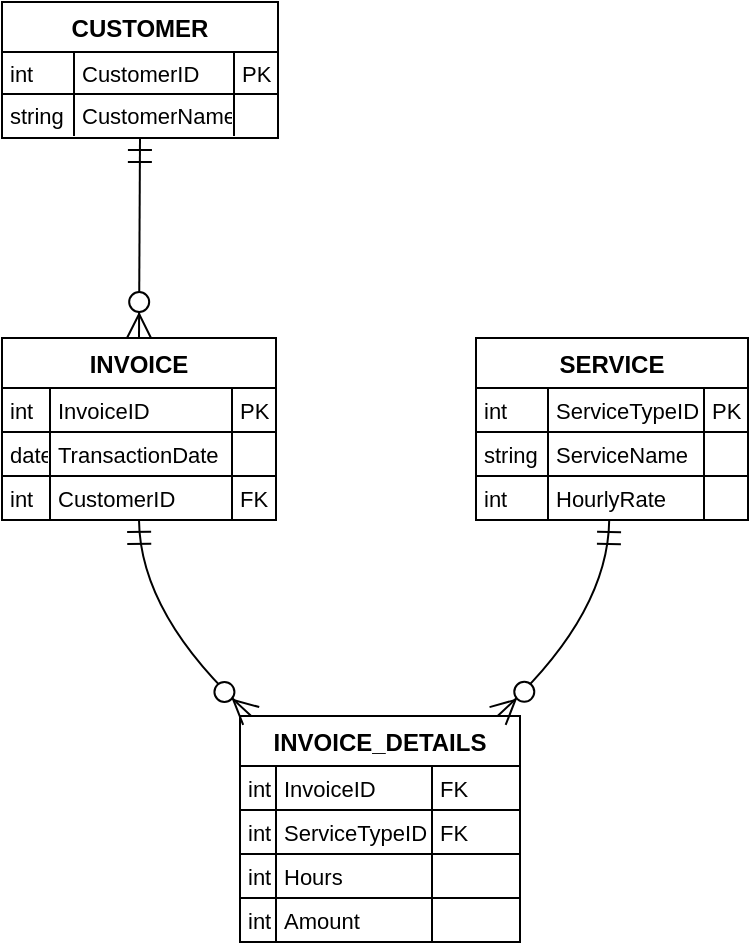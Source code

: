 <mxfile version="26.1.1">
  <diagram name="Page-1" id="bpu2CdEgSA8cAac30MOb">
    <mxGraphModel dx="1290" dy="522" grid="1" gridSize="10" guides="1" tooltips="1" connect="1" arrows="1" fold="1" page="1" pageScale="1" pageWidth="827" pageHeight="1169" math="0" shadow="0">
      <root>
        <mxCell id="0" />
        <mxCell id="1" parent="0" />
        <mxCell id="kI9VANgUKEvqyrzOl5GR-1" value="CUSTOMER" style="shape=table;startSize=25;container=1;collapsible=0;childLayout=tableLayout;fixedRows=1;rowLines=1;fontStyle=1;align=center;resizeLast=1;" vertex="1" parent="1">
          <mxGeometry x="20" y="20" width="138" height="68" as="geometry" />
        </mxCell>
        <mxCell id="kI9VANgUKEvqyrzOl5GR-2" style="shape=tableRow;horizontal=0;startSize=0;swimlaneHead=0;swimlaneBody=0;fillColor=none;collapsible=0;dropTarget=0;points=[[0,0.5],[1,0.5]];portConstraint=eastwest;top=0;left=0;right=0;bottom=0;" vertex="1" parent="kI9VANgUKEvqyrzOl5GR-1">
          <mxGeometry y="25" width="138" height="21" as="geometry" />
        </mxCell>
        <mxCell id="kI9VANgUKEvqyrzOl5GR-3" value="int" style="shape=partialRectangle;connectable=0;fillColor=none;top=0;left=0;bottom=0;right=0;align=left;spacingLeft=2;overflow=hidden;fontSize=11;" vertex="1" parent="kI9VANgUKEvqyrzOl5GR-2">
          <mxGeometry width="36" height="21" as="geometry">
            <mxRectangle width="36" height="21" as="alternateBounds" />
          </mxGeometry>
        </mxCell>
        <mxCell id="kI9VANgUKEvqyrzOl5GR-4" value="CustomerID" style="shape=partialRectangle;connectable=0;fillColor=none;top=0;left=0;bottom=0;right=0;align=left;spacingLeft=2;overflow=hidden;fontSize=11;" vertex="1" parent="kI9VANgUKEvqyrzOl5GR-2">
          <mxGeometry x="36" width="80" height="21" as="geometry">
            <mxRectangle width="80" height="21" as="alternateBounds" />
          </mxGeometry>
        </mxCell>
        <mxCell id="kI9VANgUKEvqyrzOl5GR-5" value="PK" style="shape=partialRectangle;connectable=0;fillColor=none;top=0;left=0;bottom=0;right=0;align=left;spacingLeft=2;overflow=hidden;fontSize=11;" vertex="1" parent="kI9VANgUKEvqyrzOl5GR-2">
          <mxGeometry x="116" width="22" height="21" as="geometry">
            <mxRectangle width="22" height="21" as="alternateBounds" />
          </mxGeometry>
        </mxCell>
        <mxCell id="kI9VANgUKEvqyrzOl5GR-6" style="shape=tableRow;horizontal=0;startSize=0;swimlaneHead=0;swimlaneBody=0;fillColor=none;collapsible=0;dropTarget=0;points=[[0,0.5],[1,0.5]];portConstraint=eastwest;top=0;left=0;right=0;bottom=0;" vertex="1" parent="kI9VANgUKEvqyrzOl5GR-1">
          <mxGeometry y="46" width="138" height="21" as="geometry" />
        </mxCell>
        <mxCell id="kI9VANgUKEvqyrzOl5GR-7" value="string" style="shape=partialRectangle;connectable=0;fillColor=none;top=0;left=0;bottom=0;right=0;align=left;spacingLeft=2;overflow=hidden;fontSize=11;" vertex="1" parent="kI9VANgUKEvqyrzOl5GR-6">
          <mxGeometry width="36" height="21" as="geometry">
            <mxRectangle width="36" height="21" as="alternateBounds" />
          </mxGeometry>
        </mxCell>
        <mxCell id="kI9VANgUKEvqyrzOl5GR-8" value="CustomerName" style="shape=partialRectangle;connectable=0;fillColor=none;top=0;left=0;bottom=0;right=0;align=left;spacingLeft=2;overflow=hidden;fontSize=11;" vertex="1" parent="kI9VANgUKEvqyrzOl5GR-6">
          <mxGeometry x="36" width="80" height="21" as="geometry">
            <mxRectangle width="80" height="21" as="alternateBounds" />
          </mxGeometry>
        </mxCell>
        <mxCell id="kI9VANgUKEvqyrzOl5GR-9" value="" style="shape=partialRectangle;connectable=0;fillColor=none;top=0;left=0;bottom=0;right=0;align=left;spacingLeft=2;overflow=hidden;fontSize=11;" vertex="1" parent="kI9VANgUKEvqyrzOl5GR-6">
          <mxGeometry x="116" width="22" height="21" as="geometry">
            <mxRectangle width="22" height="21" as="alternateBounds" />
          </mxGeometry>
        </mxCell>
        <mxCell id="kI9VANgUKEvqyrzOl5GR-10" value="INVOICE" style="shape=table;startSize=25;container=1;collapsible=0;childLayout=tableLayout;fixedRows=1;rowLines=1;fontStyle=1;align=center;resizeLast=1;" vertex="1" parent="1">
          <mxGeometry x="20" y="188" width="137" height="91" as="geometry" />
        </mxCell>
        <mxCell id="kI9VANgUKEvqyrzOl5GR-11" style="shape=tableRow;horizontal=0;startSize=0;swimlaneHead=0;swimlaneBody=0;fillColor=none;collapsible=0;dropTarget=0;points=[[0,0.5],[1,0.5]];portConstraint=eastwest;top=0;left=0;right=0;bottom=0;" vertex="1" parent="kI9VANgUKEvqyrzOl5GR-10">
          <mxGeometry y="25" width="137" height="22" as="geometry" />
        </mxCell>
        <mxCell id="kI9VANgUKEvqyrzOl5GR-12" value="int" style="shape=partialRectangle;connectable=0;fillColor=none;top=0;left=0;bottom=0;right=0;align=left;spacingLeft=2;overflow=hidden;fontSize=11;" vertex="1" parent="kI9VANgUKEvqyrzOl5GR-11">
          <mxGeometry width="24" height="22" as="geometry">
            <mxRectangle width="24" height="22" as="alternateBounds" />
          </mxGeometry>
        </mxCell>
        <mxCell id="kI9VANgUKEvqyrzOl5GR-13" value="InvoiceID" style="shape=partialRectangle;connectable=0;fillColor=none;top=0;left=0;bottom=0;right=0;align=left;spacingLeft=2;overflow=hidden;fontSize=11;" vertex="1" parent="kI9VANgUKEvqyrzOl5GR-11">
          <mxGeometry x="24" width="91" height="22" as="geometry">
            <mxRectangle width="91" height="22" as="alternateBounds" />
          </mxGeometry>
        </mxCell>
        <mxCell id="kI9VANgUKEvqyrzOl5GR-14" value="PK" style="shape=partialRectangle;connectable=0;fillColor=none;top=0;left=0;bottom=0;right=0;align=left;spacingLeft=2;overflow=hidden;fontSize=11;" vertex="1" parent="kI9VANgUKEvqyrzOl5GR-11">
          <mxGeometry x="115" width="22" height="22" as="geometry">
            <mxRectangle width="22" height="22" as="alternateBounds" />
          </mxGeometry>
        </mxCell>
        <mxCell id="kI9VANgUKEvqyrzOl5GR-15" style="shape=tableRow;horizontal=0;startSize=0;swimlaneHead=0;swimlaneBody=0;fillColor=none;collapsible=0;dropTarget=0;points=[[0,0.5],[1,0.5]];portConstraint=eastwest;top=0;left=0;right=0;bottom=0;" vertex="1" parent="kI9VANgUKEvqyrzOl5GR-10">
          <mxGeometry y="47" width="137" height="22" as="geometry" />
        </mxCell>
        <mxCell id="kI9VANgUKEvqyrzOl5GR-16" value="date" style="shape=partialRectangle;connectable=0;fillColor=none;top=0;left=0;bottom=0;right=0;align=left;spacingLeft=2;overflow=hidden;fontSize=11;" vertex="1" parent="kI9VANgUKEvqyrzOl5GR-15">
          <mxGeometry width="24" height="22" as="geometry">
            <mxRectangle width="24" height="22" as="alternateBounds" />
          </mxGeometry>
        </mxCell>
        <mxCell id="kI9VANgUKEvqyrzOl5GR-17" value="TransactionDate" style="shape=partialRectangle;connectable=0;fillColor=none;top=0;left=0;bottom=0;right=0;align=left;spacingLeft=2;overflow=hidden;fontSize=11;" vertex="1" parent="kI9VANgUKEvqyrzOl5GR-15">
          <mxGeometry x="24" width="91" height="22" as="geometry">
            <mxRectangle width="91" height="22" as="alternateBounds" />
          </mxGeometry>
        </mxCell>
        <mxCell id="kI9VANgUKEvqyrzOl5GR-18" value="" style="shape=partialRectangle;connectable=0;fillColor=none;top=0;left=0;bottom=0;right=0;align=left;spacingLeft=2;overflow=hidden;fontSize=11;" vertex="1" parent="kI9VANgUKEvqyrzOl5GR-15">
          <mxGeometry x="115" width="22" height="22" as="geometry">
            <mxRectangle width="22" height="22" as="alternateBounds" />
          </mxGeometry>
        </mxCell>
        <mxCell id="kI9VANgUKEvqyrzOl5GR-19" style="shape=tableRow;horizontal=0;startSize=0;swimlaneHead=0;swimlaneBody=0;fillColor=none;collapsible=0;dropTarget=0;points=[[0,0.5],[1,0.5]];portConstraint=eastwest;top=0;left=0;right=0;bottom=0;" vertex="1" parent="kI9VANgUKEvqyrzOl5GR-10">
          <mxGeometry y="69" width="137" height="22" as="geometry" />
        </mxCell>
        <mxCell id="kI9VANgUKEvqyrzOl5GR-20" value="int" style="shape=partialRectangle;connectable=0;fillColor=none;top=0;left=0;bottom=0;right=0;align=left;spacingLeft=2;overflow=hidden;fontSize=11;" vertex="1" parent="kI9VANgUKEvqyrzOl5GR-19">
          <mxGeometry width="24" height="22" as="geometry">
            <mxRectangle width="24" height="22" as="alternateBounds" />
          </mxGeometry>
        </mxCell>
        <mxCell id="kI9VANgUKEvqyrzOl5GR-21" value="CustomerID" style="shape=partialRectangle;connectable=0;fillColor=none;top=0;left=0;bottom=0;right=0;align=left;spacingLeft=2;overflow=hidden;fontSize=11;" vertex="1" parent="kI9VANgUKEvqyrzOl5GR-19">
          <mxGeometry x="24" width="91" height="22" as="geometry">
            <mxRectangle width="91" height="22" as="alternateBounds" />
          </mxGeometry>
        </mxCell>
        <mxCell id="kI9VANgUKEvqyrzOl5GR-22" value="FK" style="shape=partialRectangle;connectable=0;fillColor=none;top=0;left=0;bottom=0;right=0;align=left;spacingLeft=2;overflow=hidden;fontSize=11;" vertex="1" parent="kI9VANgUKEvqyrzOl5GR-19">
          <mxGeometry x="115" width="22" height="22" as="geometry">
            <mxRectangle width="22" height="22" as="alternateBounds" />
          </mxGeometry>
        </mxCell>
        <mxCell id="kI9VANgUKEvqyrzOl5GR-23" value="SERVICE" style="shape=table;startSize=25;container=1;collapsible=0;childLayout=tableLayout;fixedRows=1;rowLines=1;fontStyle=1;align=center;resizeLast=1;" vertex="1" parent="1">
          <mxGeometry x="257" y="188" width="136" height="91" as="geometry" />
        </mxCell>
        <mxCell id="kI9VANgUKEvqyrzOl5GR-24" style="shape=tableRow;horizontal=0;startSize=0;swimlaneHead=0;swimlaneBody=0;fillColor=none;collapsible=0;dropTarget=0;points=[[0,0.5],[1,0.5]];portConstraint=eastwest;top=0;left=0;right=0;bottom=0;" vertex="1" parent="kI9VANgUKEvqyrzOl5GR-23">
          <mxGeometry y="25" width="136" height="22" as="geometry" />
        </mxCell>
        <mxCell id="kI9VANgUKEvqyrzOl5GR-25" value="int" style="shape=partialRectangle;connectable=0;fillColor=none;top=0;left=0;bottom=0;right=0;align=left;spacingLeft=2;overflow=hidden;fontSize=11;" vertex="1" parent="kI9VANgUKEvqyrzOl5GR-24">
          <mxGeometry width="36" height="22" as="geometry">
            <mxRectangle width="36" height="22" as="alternateBounds" />
          </mxGeometry>
        </mxCell>
        <mxCell id="kI9VANgUKEvqyrzOl5GR-26" value="ServiceTypeID" style="shape=partialRectangle;connectable=0;fillColor=none;top=0;left=0;bottom=0;right=0;align=left;spacingLeft=2;overflow=hidden;fontSize=11;" vertex="1" parent="kI9VANgUKEvqyrzOl5GR-24">
          <mxGeometry x="36" width="78" height="22" as="geometry">
            <mxRectangle width="78" height="22" as="alternateBounds" />
          </mxGeometry>
        </mxCell>
        <mxCell id="kI9VANgUKEvqyrzOl5GR-27" value="PK" style="shape=partialRectangle;connectable=0;fillColor=none;top=0;left=0;bottom=0;right=0;align=left;spacingLeft=2;overflow=hidden;fontSize=11;" vertex="1" parent="kI9VANgUKEvqyrzOl5GR-24">
          <mxGeometry x="114" width="22" height="22" as="geometry">
            <mxRectangle width="22" height="22" as="alternateBounds" />
          </mxGeometry>
        </mxCell>
        <mxCell id="kI9VANgUKEvqyrzOl5GR-28" style="shape=tableRow;horizontal=0;startSize=0;swimlaneHead=0;swimlaneBody=0;fillColor=none;collapsible=0;dropTarget=0;points=[[0,0.5],[1,0.5]];portConstraint=eastwest;top=0;left=0;right=0;bottom=0;" vertex="1" parent="kI9VANgUKEvqyrzOl5GR-23">
          <mxGeometry y="47" width="136" height="22" as="geometry" />
        </mxCell>
        <mxCell id="kI9VANgUKEvqyrzOl5GR-29" value="string" style="shape=partialRectangle;connectable=0;fillColor=none;top=0;left=0;bottom=0;right=0;align=left;spacingLeft=2;overflow=hidden;fontSize=11;" vertex="1" parent="kI9VANgUKEvqyrzOl5GR-28">
          <mxGeometry width="36" height="22" as="geometry">
            <mxRectangle width="36" height="22" as="alternateBounds" />
          </mxGeometry>
        </mxCell>
        <mxCell id="kI9VANgUKEvqyrzOl5GR-30" value="ServiceName" style="shape=partialRectangle;connectable=0;fillColor=none;top=0;left=0;bottom=0;right=0;align=left;spacingLeft=2;overflow=hidden;fontSize=11;" vertex="1" parent="kI9VANgUKEvqyrzOl5GR-28">
          <mxGeometry x="36" width="78" height="22" as="geometry">
            <mxRectangle width="78" height="22" as="alternateBounds" />
          </mxGeometry>
        </mxCell>
        <mxCell id="kI9VANgUKEvqyrzOl5GR-31" value="" style="shape=partialRectangle;connectable=0;fillColor=none;top=0;left=0;bottom=0;right=0;align=left;spacingLeft=2;overflow=hidden;fontSize=11;" vertex="1" parent="kI9VANgUKEvqyrzOl5GR-28">
          <mxGeometry x="114" width="22" height="22" as="geometry">
            <mxRectangle width="22" height="22" as="alternateBounds" />
          </mxGeometry>
        </mxCell>
        <mxCell id="kI9VANgUKEvqyrzOl5GR-32" style="shape=tableRow;horizontal=0;startSize=0;swimlaneHead=0;swimlaneBody=0;fillColor=none;collapsible=0;dropTarget=0;points=[[0,0.5],[1,0.5]];portConstraint=eastwest;top=0;left=0;right=0;bottom=0;" vertex="1" parent="kI9VANgUKEvqyrzOl5GR-23">
          <mxGeometry y="69" width="136" height="22" as="geometry" />
        </mxCell>
        <mxCell id="kI9VANgUKEvqyrzOl5GR-33" value="int" style="shape=partialRectangle;connectable=0;fillColor=none;top=0;left=0;bottom=0;right=0;align=left;spacingLeft=2;overflow=hidden;fontSize=11;" vertex="1" parent="kI9VANgUKEvqyrzOl5GR-32">
          <mxGeometry width="36" height="22" as="geometry">
            <mxRectangle width="36" height="22" as="alternateBounds" />
          </mxGeometry>
        </mxCell>
        <mxCell id="kI9VANgUKEvqyrzOl5GR-34" value="HourlyRate" style="shape=partialRectangle;connectable=0;fillColor=none;top=0;left=0;bottom=0;right=0;align=left;spacingLeft=2;overflow=hidden;fontSize=11;" vertex="1" parent="kI9VANgUKEvqyrzOl5GR-32">
          <mxGeometry x="36" width="78" height="22" as="geometry">
            <mxRectangle width="78" height="22" as="alternateBounds" />
          </mxGeometry>
        </mxCell>
        <mxCell id="kI9VANgUKEvqyrzOl5GR-35" value="" style="shape=partialRectangle;connectable=0;fillColor=none;top=0;left=0;bottom=0;right=0;align=left;spacingLeft=2;overflow=hidden;fontSize=11;" vertex="1" parent="kI9VANgUKEvqyrzOl5GR-32">
          <mxGeometry x="114" width="22" height="22" as="geometry">
            <mxRectangle width="22" height="22" as="alternateBounds" />
          </mxGeometry>
        </mxCell>
        <mxCell id="kI9VANgUKEvqyrzOl5GR-36" value="INVOICE_DETAILS" style="shape=table;startSize=25;container=1;collapsible=0;childLayout=tableLayout;fixedRows=1;rowLines=1;fontStyle=1;align=center;resizeLast=1;" vertex="1" parent="1">
          <mxGeometry x="139" y="377" width="140" height="113" as="geometry" />
        </mxCell>
        <mxCell id="kI9VANgUKEvqyrzOl5GR-37" style="shape=tableRow;horizontal=0;startSize=0;swimlaneHead=0;swimlaneBody=0;fillColor=none;collapsible=0;dropTarget=0;points=[[0,0.5],[1,0.5]];portConstraint=eastwest;top=0;left=0;right=0;bottom=0;" vertex="1" parent="kI9VANgUKEvqyrzOl5GR-36">
          <mxGeometry y="25" width="140" height="22" as="geometry" />
        </mxCell>
        <mxCell id="kI9VANgUKEvqyrzOl5GR-38" value="int" style="shape=partialRectangle;connectable=0;fillColor=none;top=0;left=0;bottom=0;right=0;align=left;spacingLeft=2;overflow=hidden;fontSize=11;" vertex="1" parent="kI9VANgUKEvqyrzOl5GR-37">
          <mxGeometry width="18" height="22" as="geometry">
            <mxRectangle width="18" height="22" as="alternateBounds" />
          </mxGeometry>
        </mxCell>
        <mxCell id="kI9VANgUKEvqyrzOl5GR-39" value="InvoiceID" style="shape=partialRectangle;connectable=0;fillColor=none;top=0;left=0;bottom=0;right=0;align=left;spacingLeft=2;overflow=hidden;fontSize=11;" vertex="1" parent="kI9VANgUKEvqyrzOl5GR-37">
          <mxGeometry x="18" width="78" height="22" as="geometry">
            <mxRectangle width="78" height="22" as="alternateBounds" />
          </mxGeometry>
        </mxCell>
        <mxCell id="kI9VANgUKEvqyrzOl5GR-40" value="FK" style="shape=partialRectangle;connectable=0;fillColor=none;top=0;left=0;bottom=0;right=0;align=left;spacingLeft=2;overflow=hidden;fontSize=11;" vertex="1" parent="kI9VANgUKEvqyrzOl5GR-37">
          <mxGeometry x="96" width="44" height="22" as="geometry">
            <mxRectangle width="44" height="22" as="alternateBounds" />
          </mxGeometry>
        </mxCell>
        <mxCell id="kI9VANgUKEvqyrzOl5GR-41" style="shape=tableRow;horizontal=0;startSize=0;swimlaneHead=0;swimlaneBody=0;fillColor=none;collapsible=0;dropTarget=0;points=[[0,0.5],[1,0.5]];portConstraint=eastwest;top=0;left=0;right=0;bottom=0;" vertex="1" parent="kI9VANgUKEvqyrzOl5GR-36">
          <mxGeometry y="47" width="140" height="22" as="geometry" />
        </mxCell>
        <mxCell id="kI9VANgUKEvqyrzOl5GR-42" value="int" style="shape=partialRectangle;connectable=0;fillColor=none;top=0;left=0;bottom=0;right=0;align=left;spacingLeft=2;overflow=hidden;fontSize=11;" vertex="1" parent="kI9VANgUKEvqyrzOl5GR-41">
          <mxGeometry width="18" height="22" as="geometry">
            <mxRectangle width="18" height="22" as="alternateBounds" />
          </mxGeometry>
        </mxCell>
        <mxCell id="kI9VANgUKEvqyrzOl5GR-43" value="ServiceTypeID" style="shape=partialRectangle;connectable=0;fillColor=none;top=0;left=0;bottom=0;right=0;align=left;spacingLeft=2;overflow=hidden;fontSize=11;" vertex="1" parent="kI9VANgUKEvqyrzOl5GR-41">
          <mxGeometry x="18" width="78" height="22" as="geometry">
            <mxRectangle width="78" height="22" as="alternateBounds" />
          </mxGeometry>
        </mxCell>
        <mxCell id="kI9VANgUKEvqyrzOl5GR-44" value="FK" style="shape=partialRectangle;connectable=0;fillColor=none;top=0;left=0;bottom=0;right=0;align=left;spacingLeft=2;overflow=hidden;fontSize=11;" vertex="1" parent="kI9VANgUKEvqyrzOl5GR-41">
          <mxGeometry x="96" width="44" height="22" as="geometry">
            <mxRectangle width="44" height="22" as="alternateBounds" />
          </mxGeometry>
        </mxCell>
        <mxCell id="kI9VANgUKEvqyrzOl5GR-45" style="shape=tableRow;horizontal=0;startSize=0;swimlaneHead=0;swimlaneBody=0;fillColor=none;collapsible=0;dropTarget=0;points=[[0,0.5],[1,0.5]];portConstraint=eastwest;top=0;left=0;right=0;bottom=0;" vertex="1" parent="kI9VANgUKEvqyrzOl5GR-36">
          <mxGeometry y="69" width="140" height="22" as="geometry" />
        </mxCell>
        <mxCell id="kI9VANgUKEvqyrzOl5GR-46" value="int" style="shape=partialRectangle;connectable=0;fillColor=none;top=0;left=0;bottom=0;right=0;align=left;spacingLeft=2;overflow=hidden;fontSize=11;" vertex="1" parent="kI9VANgUKEvqyrzOl5GR-45">
          <mxGeometry width="18" height="22" as="geometry">
            <mxRectangle width="18" height="22" as="alternateBounds" />
          </mxGeometry>
        </mxCell>
        <mxCell id="kI9VANgUKEvqyrzOl5GR-47" value="Hours" style="shape=partialRectangle;connectable=0;fillColor=none;top=0;left=0;bottom=0;right=0;align=left;spacingLeft=2;overflow=hidden;fontSize=11;" vertex="1" parent="kI9VANgUKEvqyrzOl5GR-45">
          <mxGeometry x="18" width="78" height="22" as="geometry">
            <mxRectangle width="78" height="22" as="alternateBounds" />
          </mxGeometry>
        </mxCell>
        <mxCell id="kI9VANgUKEvqyrzOl5GR-48" value="" style="shape=partialRectangle;connectable=0;fillColor=none;top=0;left=0;bottom=0;right=0;align=left;spacingLeft=2;overflow=hidden;fontSize=11;" vertex="1" parent="kI9VANgUKEvqyrzOl5GR-45">
          <mxGeometry x="96" width="44" height="22" as="geometry">
            <mxRectangle width="44" height="22" as="alternateBounds" />
          </mxGeometry>
        </mxCell>
        <mxCell id="kI9VANgUKEvqyrzOl5GR-49" style="shape=tableRow;horizontal=0;startSize=0;swimlaneHead=0;swimlaneBody=0;fillColor=none;collapsible=0;dropTarget=0;points=[[0,0.5],[1,0.5]];portConstraint=eastwest;top=0;left=0;right=0;bottom=0;" vertex="1" parent="kI9VANgUKEvqyrzOl5GR-36">
          <mxGeometry y="91" width="140" height="22" as="geometry" />
        </mxCell>
        <mxCell id="kI9VANgUKEvqyrzOl5GR-50" value="int" style="shape=partialRectangle;connectable=0;fillColor=none;top=0;left=0;bottom=0;right=0;align=left;spacingLeft=2;overflow=hidden;fontSize=11;" vertex="1" parent="kI9VANgUKEvqyrzOl5GR-49">
          <mxGeometry width="18" height="22" as="geometry">
            <mxRectangle width="18" height="22" as="alternateBounds" />
          </mxGeometry>
        </mxCell>
        <mxCell id="kI9VANgUKEvqyrzOl5GR-51" value="Amount" style="shape=partialRectangle;connectable=0;fillColor=none;top=0;left=0;bottom=0;right=0;align=left;spacingLeft=2;overflow=hidden;fontSize=11;" vertex="1" parent="kI9VANgUKEvqyrzOl5GR-49">
          <mxGeometry x="18" width="78" height="22" as="geometry">
            <mxRectangle width="78" height="22" as="alternateBounds" />
          </mxGeometry>
        </mxCell>
        <mxCell id="kI9VANgUKEvqyrzOl5GR-52" value="" style="shape=partialRectangle;connectable=0;fillColor=none;top=0;left=0;bottom=0;right=0;align=left;spacingLeft=2;overflow=hidden;fontSize=11;" vertex="1" parent="kI9VANgUKEvqyrzOl5GR-49">
          <mxGeometry x="96" width="44" height="22" as="geometry">
            <mxRectangle width="44" height="22" as="alternateBounds" />
          </mxGeometry>
        </mxCell>
        <mxCell id="kI9VANgUKEvqyrzOl5GR-53" value="" style="curved=1;startArrow=ERmandOne;startSize=10;;endArrow=ERzeroToMany;endSize=10;;exitX=0.5;exitY=0.99;entryX=0.5;entryY=0;rounded=0;" edge="1" parent="1" source="kI9VANgUKEvqyrzOl5GR-1" target="kI9VANgUKEvqyrzOl5GR-10">
          <mxGeometry relative="1" as="geometry">
            <Array as="points" />
          </mxGeometry>
        </mxCell>
        <mxCell id="kI9VANgUKEvqyrzOl5GR-54" value="" style="curved=1;startArrow=ERmandOne;startSize=10;;endArrow=ERzeroToMany;endSize=10;;exitX=0.5;exitY=0.99;entryX=0.04;entryY=0;rounded=0;" edge="1" parent="1" source="kI9VANgUKEvqyrzOl5GR-10" target="kI9VANgUKEvqyrzOl5GR-36">
          <mxGeometry relative="1" as="geometry">
            <Array as="points">
              <mxPoint x="89" y="327" />
            </Array>
          </mxGeometry>
        </mxCell>
        <mxCell id="kI9VANgUKEvqyrzOl5GR-55" value="" style="curved=1;startArrow=ERmandOne;startSize=10;;endArrow=ERzeroToMany;endSize=10;;exitX=0.49;exitY=0.99;entryX=0.92;entryY=0;rounded=0;" edge="1" parent="1" source="kI9VANgUKEvqyrzOl5GR-23" target="kI9VANgUKEvqyrzOl5GR-36">
          <mxGeometry relative="1" as="geometry">
            <Array as="points">
              <mxPoint x="323" y="327" />
            </Array>
          </mxGeometry>
        </mxCell>
      </root>
    </mxGraphModel>
  </diagram>
</mxfile>
